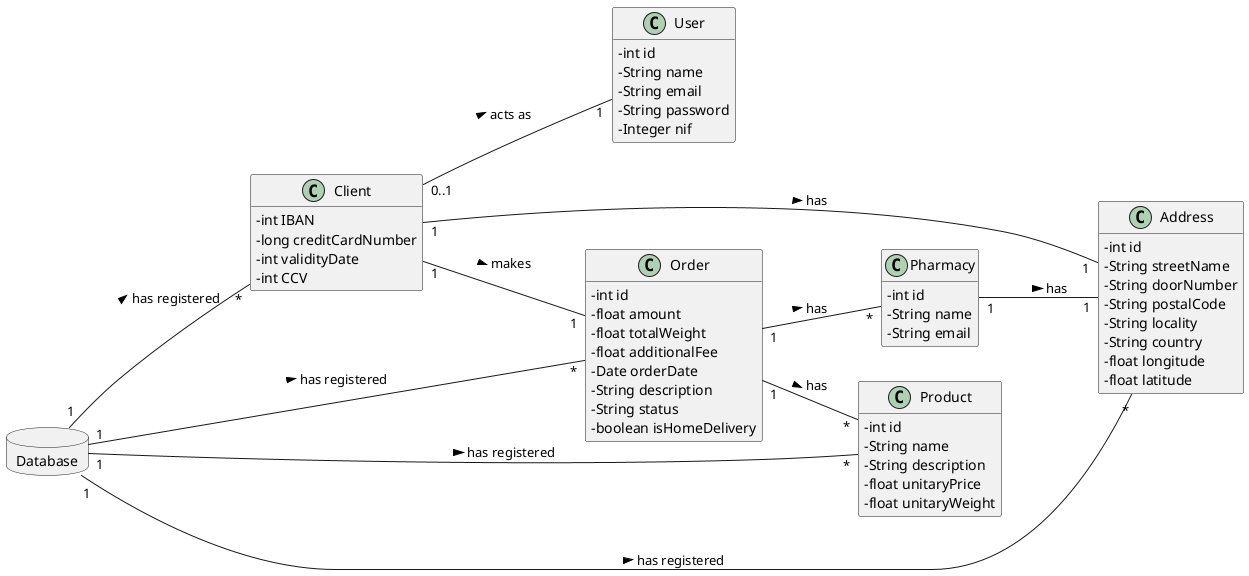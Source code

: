 @startuml
skinparam classAttributeIconSize 0
hide methods
left to right direction

database Database {
}

class User{
-   int id
-   String name
-   String email
-   String password
-   Integer nif
}

class Client{
-   int IBAN
-   long creditCardNumber
-   int validityDate
-   int CCV
}

class Address{
-   int id
-   String streetName
-   String doorNumber
-   String postalCode
-   String locality
-   String country
-   float longitude
-   float latitude
}

class Order{
-   int id
-   float amount
-   float totalWeight
-   float additionalFee
-   Date orderDate
-   String description
-   String status
-   boolean isHomeDelivery
}

class Product{
-   int id
-   String name
-   String description
-   float unitaryPrice
-   float unitaryWeight
}

class Pharmacy{
-   int id
-   String name
-   String email
}


Database "1" -- "*" Client : has registered >
Database "1" -- "*" Order : has registered >
Database "1" -- "*" Product : has registered >
Database "1" -- "*" Address : has registered >
Order "1" -- "*" Product : has >
Order "1" -- "*" Pharmacy : has >
Client "0..1" -- "1" User: acts as >
Client "1" -- "1" Order : makes >
Client "1" -- "1" Address : has >
Pharmacy "1" -- "1" Address : has >
@enduml